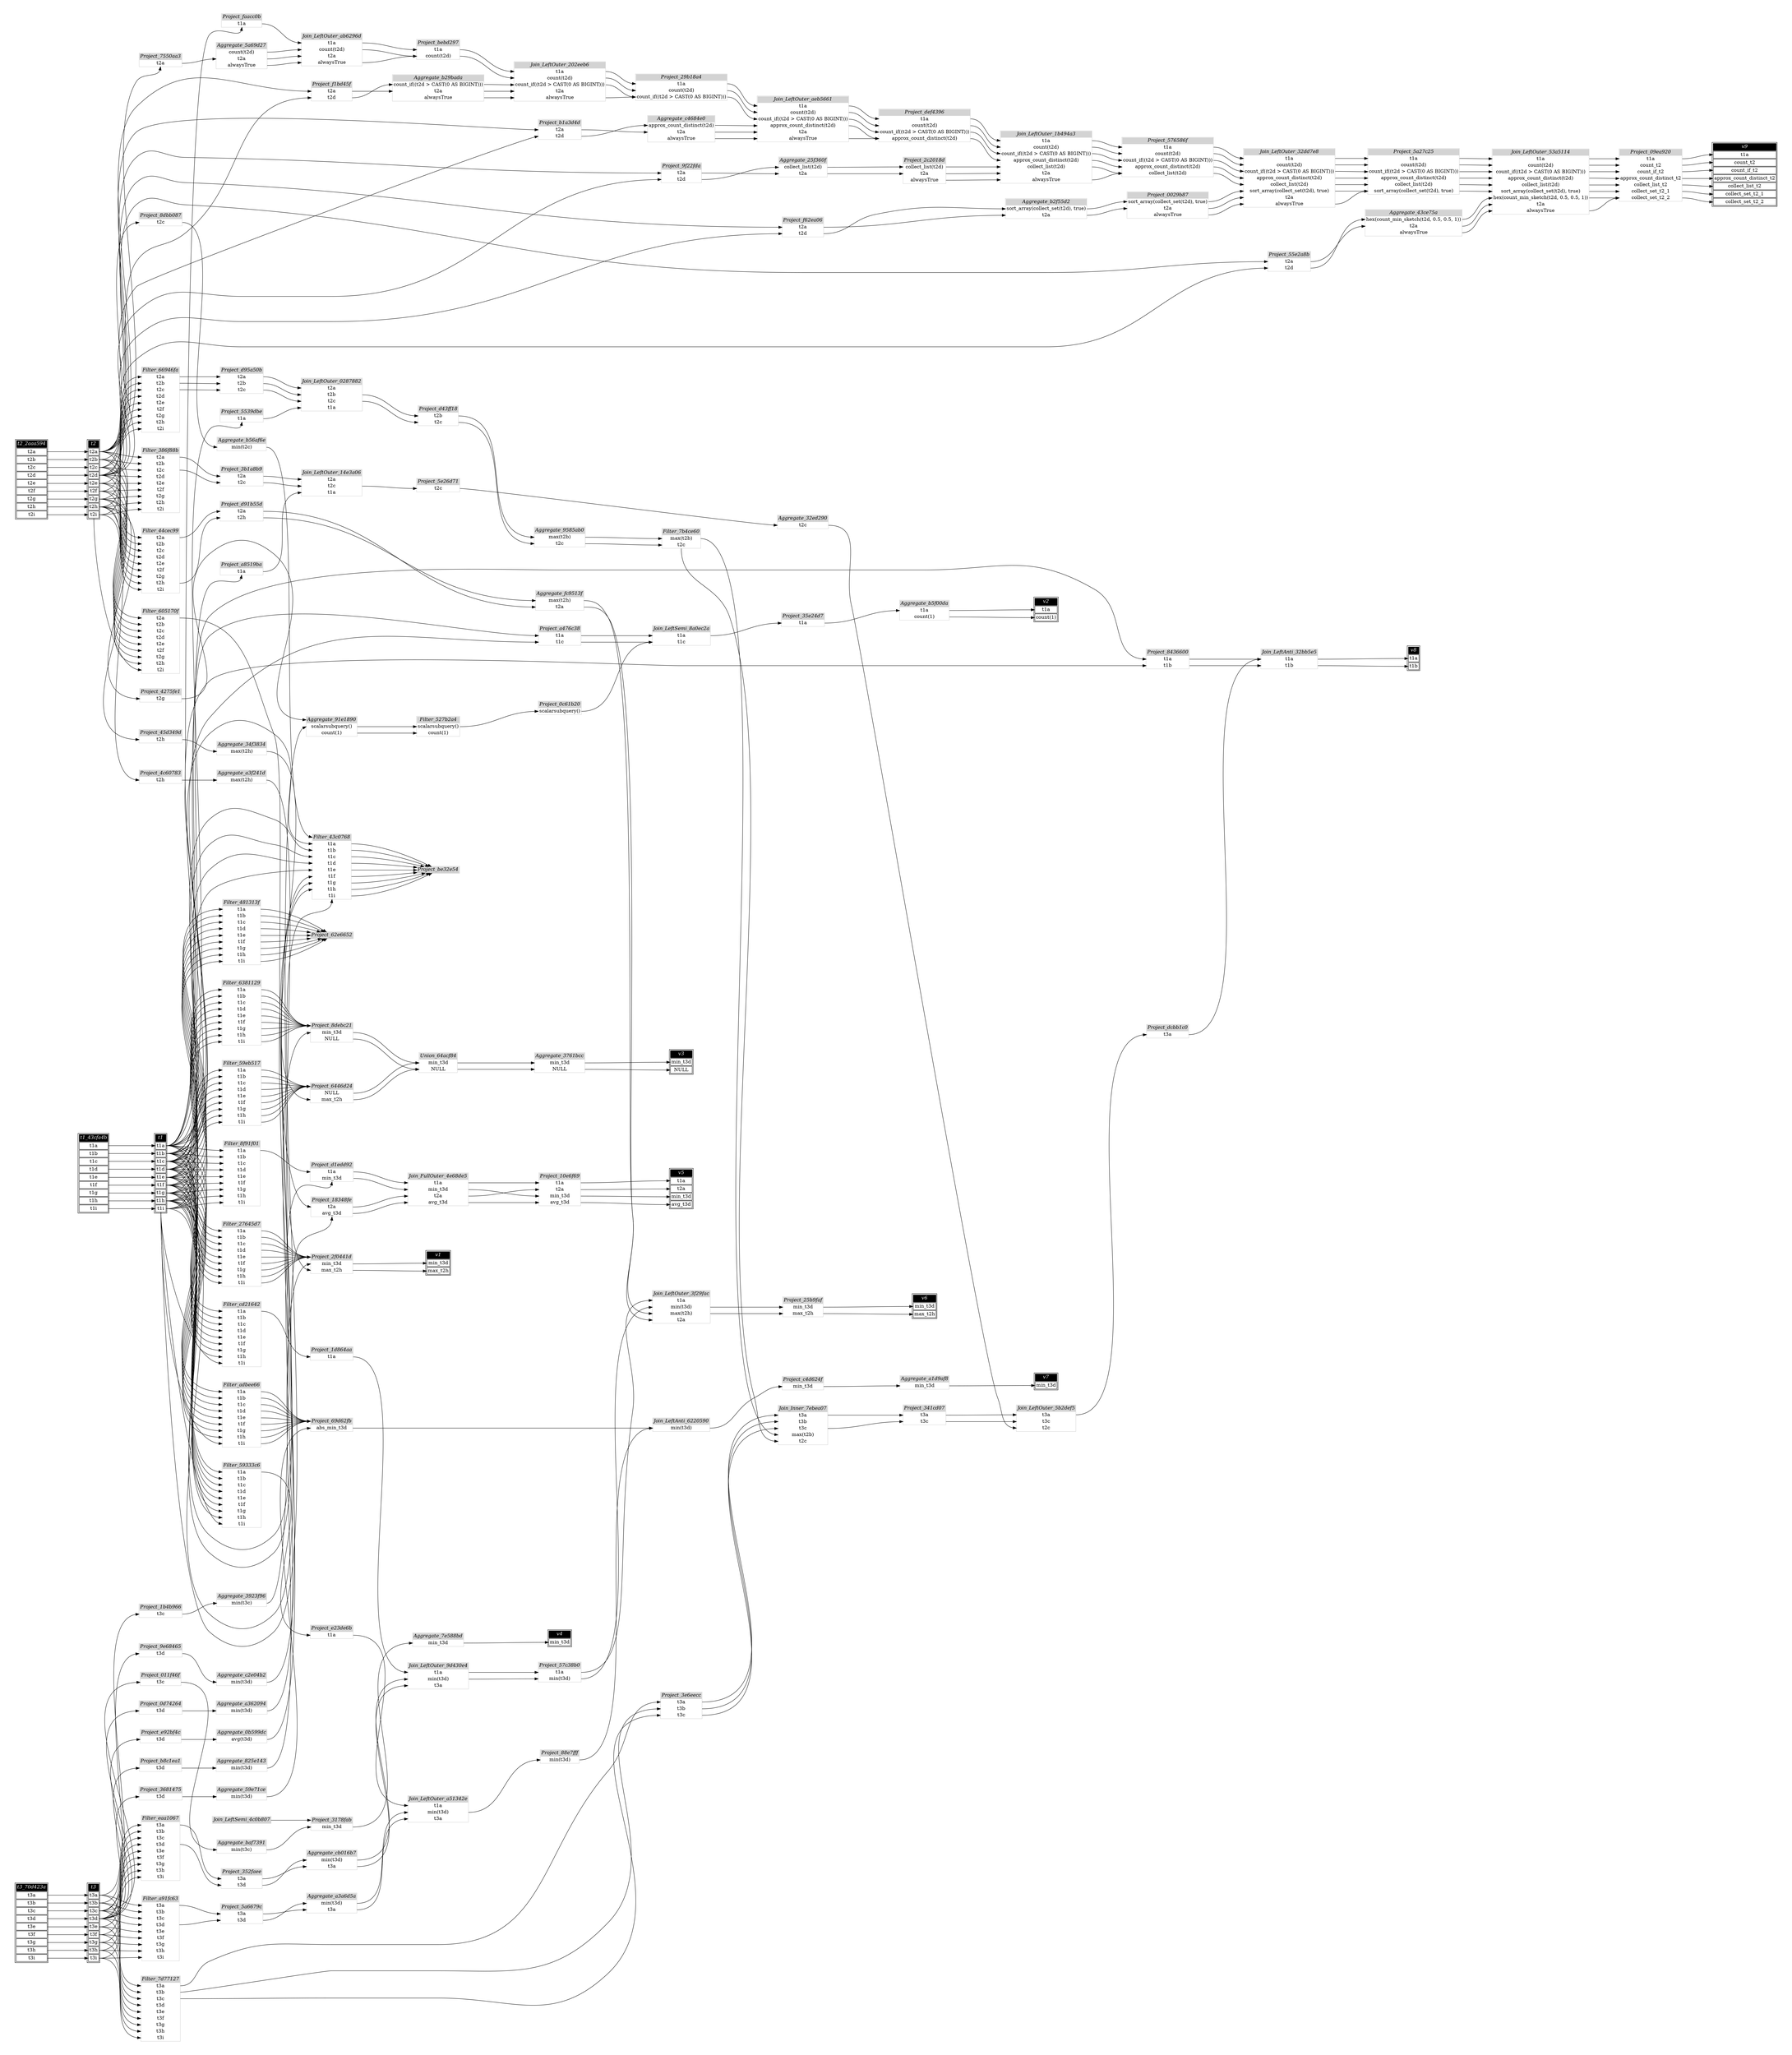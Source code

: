 // Automatically generated by SQLFlowTestSuite


digraph {
  graph [pad="0.5" nodesep="0.5" ranksep="1" fontname="Helvetica" rankdir=LR];
  node [shape=plaintext]

  
"Aggregate_0b599dc" [label=<
<table color="lightgray" border="1" cellborder="0" cellspacing="0">
  <tr><td bgcolor="lightgray" port="nodeName"><i>Aggregate_0b599dc</i></td></tr>
  <tr><td port="0">avg(t3d)</td></tr>
</table>>];
     

"Aggregate_25f360f" [label=<
<table color="lightgray" border="1" cellborder="0" cellspacing="0">
  <tr><td bgcolor="lightgray" port="nodeName"><i>Aggregate_25f360f</i></td></tr>
  <tr><td port="0">collect_list(t2d)</td></tr>
<tr><td port="1">t2a</td></tr>
</table>>];
     

"Aggregate_32ed290" [label=<
<table color="lightgray" border="1" cellborder="0" cellspacing="0">
  <tr><td bgcolor="lightgray" port="nodeName"><i>Aggregate_32ed290</i></td></tr>
  <tr><td port="0">t2c</td></tr>
</table>>];
     

"Aggregate_34f3834" [label=<
<table color="lightgray" border="1" cellborder="0" cellspacing="0">
  <tr><td bgcolor="lightgray" port="nodeName"><i>Aggregate_34f3834</i></td></tr>
  <tr><td port="0">max(t2h)</td></tr>
</table>>];
     

"Aggregate_3761bcc" [label=<
<table color="lightgray" border="1" cellborder="0" cellspacing="0">
  <tr><td bgcolor="lightgray" port="nodeName"><i>Aggregate_3761bcc</i></td></tr>
  <tr><td port="0">min_t3d</td></tr>
<tr><td port="1">NULL</td></tr>
</table>>];
     

"Aggregate_3923f96" [label=<
<table color="lightgray" border="1" cellborder="0" cellspacing="0">
  <tr><td bgcolor="lightgray" port="nodeName"><i>Aggregate_3923f96</i></td></tr>
  <tr><td port="0">min(t3c)</td></tr>
</table>>];
     

"Aggregate_43ce75a" [label=<
<table color="lightgray" border="1" cellborder="0" cellspacing="0">
  <tr><td bgcolor="lightgray" port="nodeName"><i>Aggregate_43ce75a</i></td></tr>
  <tr><td port="0">hex(count_min_sketch(t2d, 0.5, 0.5, 1))</td></tr>
<tr><td port="1">t2a</td></tr>
<tr><td port="2">alwaysTrue</td></tr>
</table>>];
     

"Aggregate_59e71ce" [label=<
<table color="lightgray" border="1" cellborder="0" cellspacing="0">
  <tr><td bgcolor="lightgray" port="nodeName"><i>Aggregate_59e71ce</i></td></tr>
  <tr><td port="0">min(t3d)</td></tr>
</table>>];
     

"Aggregate_5a69d27" [label=<
<table color="lightgray" border="1" cellborder="0" cellspacing="0">
  <tr><td bgcolor="lightgray" port="nodeName"><i>Aggregate_5a69d27</i></td></tr>
  <tr><td port="0">count(t2d)</td></tr>
<tr><td port="1">t2a</td></tr>
<tr><td port="2">alwaysTrue</td></tr>
</table>>];
     

"Aggregate_7e588bd" [label=<
<table color="lightgray" border="1" cellborder="0" cellspacing="0">
  <tr><td bgcolor="lightgray" port="nodeName"><i>Aggregate_7e588bd</i></td></tr>
  <tr><td port="0">min_t3d</td></tr>
</table>>];
     

"Aggregate_825e143" [label=<
<table color="lightgray" border="1" cellborder="0" cellspacing="0">
  <tr><td bgcolor="lightgray" port="nodeName"><i>Aggregate_825e143</i></td></tr>
  <tr><td port="0">min(t3d)</td></tr>
</table>>];
     

"Aggregate_91e1890" [label=<
<table color="lightgray" border="1" cellborder="0" cellspacing="0">
  <tr><td bgcolor="lightgray" port="nodeName"><i>Aggregate_91e1890</i></td></tr>
  <tr><td port="0">scalarsubquery()</td></tr>
<tr><td port="1">count(1)</td></tr>
</table>>];
     

"Aggregate_9585ab0" [label=<
<table color="lightgray" border="1" cellborder="0" cellspacing="0">
  <tr><td bgcolor="lightgray" port="nodeName"><i>Aggregate_9585ab0</i></td></tr>
  <tr><td port="0">max(t2b)</td></tr>
<tr><td port="1">t2c</td></tr>
</table>>];
     

"Aggregate_a1d9af8" [label=<
<table color="lightgray" border="1" cellborder="0" cellspacing="0">
  <tr><td bgcolor="lightgray" port="nodeName"><i>Aggregate_a1d9af8</i></td></tr>
  <tr><td port="0">min_t3d</td></tr>
</table>>];
     

"Aggregate_a362094" [label=<
<table color="lightgray" border="1" cellborder="0" cellspacing="0">
  <tr><td bgcolor="lightgray" port="nodeName"><i>Aggregate_a362094</i></td></tr>
  <tr><td port="0">min(t3d)</td></tr>
</table>>];
     

"Aggregate_a3a6d5a" [label=<
<table color="lightgray" border="1" cellborder="0" cellspacing="0">
  <tr><td bgcolor="lightgray" port="nodeName"><i>Aggregate_a3a6d5a</i></td></tr>
  <tr><td port="0">min(t3d)</td></tr>
<tr><td port="1">t3a</td></tr>
</table>>];
     

"Aggregate_a3f241d" [label=<
<table color="lightgray" border="1" cellborder="0" cellspacing="0">
  <tr><td bgcolor="lightgray" port="nodeName"><i>Aggregate_a3f241d</i></td></tr>
  <tr><td port="0">max(t2h)</td></tr>
</table>>];
     

"Aggregate_b29bada" [label=<
<table color="lightgray" border="1" cellborder="0" cellspacing="0">
  <tr><td bgcolor="lightgray" port="nodeName"><i>Aggregate_b29bada</i></td></tr>
  <tr><td port="0">count_if((t2d &gt; CAST(0 AS BIGINT)))</td></tr>
<tr><td port="1">t2a</td></tr>
<tr><td port="2">alwaysTrue</td></tr>
</table>>];
     

"Aggregate_b2f55d2" [label=<
<table color="lightgray" border="1" cellborder="0" cellspacing="0">
  <tr><td bgcolor="lightgray" port="nodeName"><i>Aggregate_b2f55d2</i></td></tr>
  <tr><td port="0">sort_array(collect_set(t2d), true)</td></tr>
<tr><td port="1">t2a</td></tr>
</table>>];
     

"Aggregate_b56af6e" [label=<
<table color="lightgray" border="1" cellborder="0" cellspacing="0">
  <tr><td bgcolor="lightgray" port="nodeName"><i>Aggregate_b56af6e</i></td></tr>
  <tr><td port="0">min(t2c)</td></tr>
</table>>];
     

"Aggregate_b5f00da" [label=<
<table color="lightgray" border="1" cellborder="0" cellspacing="0">
  <tr><td bgcolor="lightgray" port="nodeName"><i>Aggregate_b5f00da</i></td></tr>
  <tr><td port="0">t1a</td></tr>
<tr><td port="1">count(1)</td></tr>
</table>>];
     

"Aggregate_baf7391" [label=<
<table color="lightgray" border="1" cellborder="0" cellspacing="0">
  <tr><td bgcolor="lightgray" port="nodeName"><i>Aggregate_baf7391</i></td></tr>
  <tr><td port="0">min(t3c)</td></tr>
</table>>];
     

"Aggregate_c2e04b2" [label=<
<table color="lightgray" border="1" cellborder="0" cellspacing="0">
  <tr><td bgcolor="lightgray" port="nodeName"><i>Aggregate_c2e04b2</i></td></tr>
  <tr><td port="0">min(t3d)</td></tr>
</table>>];
     

"Aggregate_c4684e0" [label=<
<table color="lightgray" border="1" cellborder="0" cellspacing="0">
  <tr><td bgcolor="lightgray" port="nodeName"><i>Aggregate_c4684e0</i></td></tr>
  <tr><td port="0">approx_count_distinct(t2d)</td></tr>
<tr><td port="1">t2a</td></tr>
<tr><td port="2">alwaysTrue</td></tr>
</table>>];
     

"Aggregate_cb016b7" [label=<
<table color="lightgray" border="1" cellborder="0" cellspacing="0">
  <tr><td bgcolor="lightgray" port="nodeName"><i>Aggregate_cb016b7</i></td></tr>
  <tr><td port="0">min(t3d)</td></tr>
<tr><td port="1">t3a</td></tr>
</table>>];
     

"Aggregate_fc9513f" [label=<
<table color="lightgray" border="1" cellborder="0" cellspacing="0">
  <tr><td bgcolor="lightgray" port="nodeName"><i>Aggregate_fc9513f</i></td></tr>
  <tr><td port="0">max(t2h)</td></tr>
<tr><td port="1">t2a</td></tr>
</table>>];
     

"Filter_27645d7" [label=<
<table color="lightgray" border="1" cellborder="0" cellspacing="0">
  <tr><td bgcolor="lightgray" port="nodeName"><i>Filter_27645d7</i></td></tr>
  <tr><td port="0">t1a</td></tr>
<tr><td port="1">t1b</td></tr>
<tr><td port="2">t1c</td></tr>
<tr><td port="3">t1d</td></tr>
<tr><td port="4">t1e</td></tr>
<tr><td port="5">t1f</td></tr>
<tr><td port="6">t1g</td></tr>
<tr><td port="7">t1h</td></tr>
<tr><td port="8">t1i</td></tr>
</table>>];
     

"Filter_386f88b" [label=<
<table color="lightgray" border="1" cellborder="0" cellspacing="0">
  <tr><td bgcolor="lightgray" port="nodeName"><i>Filter_386f88b</i></td></tr>
  <tr><td port="0">t2a</td></tr>
<tr><td port="1">t2b</td></tr>
<tr><td port="2">t2c</td></tr>
<tr><td port="3">t2d</td></tr>
<tr><td port="4">t2e</td></tr>
<tr><td port="5">t2f</td></tr>
<tr><td port="6">t2g</td></tr>
<tr><td port="7">t2h</td></tr>
<tr><td port="8">t2i</td></tr>
</table>>];
     

"Filter_43c0768" [label=<
<table color="lightgray" border="1" cellborder="0" cellspacing="0">
  <tr><td bgcolor="lightgray" port="nodeName"><i>Filter_43c0768</i></td></tr>
  <tr><td port="0">t1a</td></tr>
<tr><td port="1">t1b</td></tr>
<tr><td port="2">t1c</td></tr>
<tr><td port="3">t1d</td></tr>
<tr><td port="4">t1e</td></tr>
<tr><td port="5">t1f</td></tr>
<tr><td port="6">t1g</td></tr>
<tr><td port="7">t1h</td></tr>
<tr><td port="8">t1i</td></tr>
</table>>];
     

"Filter_44cec99" [label=<
<table color="lightgray" border="1" cellborder="0" cellspacing="0">
  <tr><td bgcolor="lightgray" port="nodeName"><i>Filter_44cec99</i></td></tr>
  <tr><td port="0">t2a</td></tr>
<tr><td port="1">t2b</td></tr>
<tr><td port="2">t2c</td></tr>
<tr><td port="3">t2d</td></tr>
<tr><td port="4">t2e</td></tr>
<tr><td port="5">t2f</td></tr>
<tr><td port="6">t2g</td></tr>
<tr><td port="7">t2h</td></tr>
<tr><td port="8">t2i</td></tr>
</table>>];
     

"Filter_481313f" [label=<
<table color="lightgray" border="1" cellborder="0" cellspacing="0">
  <tr><td bgcolor="lightgray" port="nodeName"><i>Filter_481313f</i></td></tr>
  <tr><td port="0">t1a</td></tr>
<tr><td port="1">t1b</td></tr>
<tr><td port="2">t1c</td></tr>
<tr><td port="3">t1d</td></tr>
<tr><td port="4">t1e</td></tr>
<tr><td port="5">t1f</td></tr>
<tr><td port="6">t1g</td></tr>
<tr><td port="7">t1h</td></tr>
<tr><td port="8">t1i</td></tr>
</table>>];
     

"Filter_527b2a4" [label=<
<table color="lightgray" border="1" cellborder="0" cellspacing="0">
  <tr><td bgcolor="lightgray" port="nodeName"><i>Filter_527b2a4</i></td></tr>
  <tr><td port="0">scalarsubquery()</td></tr>
<tr><td port="1">count(1)</td></tr>
</table>>];
     

"Filter_59333c6" [label=<
<table color="lightgray" border="1" cellborder="0" cellspacing="0">
  <tr><td bgcolor="lightgray" port="nodeName"><i>Filter_59333c6</i></td></tr>
  <tr><td port="0">t1a</td></tr>
<tr><td port="1">t1b</td></tr>
<tr><td port="2">t1c</td></tr>
<tr><td port="3">t1d</td></tr>
<tr><td port="4">t1e</td></tr>
<tr><td port="5">t1f</td></tr>
<tr><td port="6">t1g</td></tr>
<tr><td port="7">t1h</td></tr>
<tr><td port="8">t1i</td></tr>
</table>>];
     

"Filter_59eb517" [label=<
<table color="lightgray" border="1" cellborder="0" cellspacing="0">
  <tr><td bgcolor="lightgray" port="nodeName"><i>Filter_59eb517</i></td></tr>
  <tr><td port="0">t1a</td></tr>
<tr><td port="1">t1b</td></tr>
<tr><td port="2">t1c</td></tr>
<tr><td port="3">t1d</td></tr>
<tr><td port="4">t1e</td></tr>
<tr><td port="5">t1f</td></tr>
<tr><td port="6">t1g</td></tr>
<tr><td port="7">t1h</td></tr>
<tr><td port="8">t1i</td></tr>
</table>>];
     

"Filter_605170f" [label=<
<table color="lightgray" border="1" cellborder="0" cellspacing="0">
  <tr><td bgcolor="lightgray" port="nodeName"><i>Filter_605170f</i></td></tr>
  <tr><td port="0">t2a</td></tr>
<tr><td port="1">t2b</td></tr>
<tr><td port="2">t2c</td></tr>
<tr><td port="3">t2d</td></tr>
<tr><td port="4">t2e</td></tr>
<tr><td port="5">t2f</td></tr>
<tr><td port="6">t2g</td></tr>
<tr><td port="7">t2h</td></tr>
<tr><td port="8">t2i</td></tr>
</table>>];
     

"Filter_6381129" [label=<
<table color="lightgray" border="1" cellborder="0" cellspacing="0">
  <tr><td bgcolor="lightgray" port="nodeName"><i>Filter_6381129</i></td></tr>
  <tr><td port="0">t1a</td></tr>
<tr><td port="1">t1b</td></tr>
<tr><td port="2">t1c</td></tr>
<tr><td port="3">t1d</td></tr>
<tr><td port="4">t1e</td></tr>
<tr><td port="5">t1f</td></tr>
<tr><td port="6">t1g</td></tr>
<tr><td port="7">t1h</td></tr>
<tr><td port="8">t1i</td></tr>
</table>>];
     

"Filter_66946fa" [label=<
<table color="lightgray" border="1" cellborder="0" cellspacing="0">
  <tr><td bgcolor="lightgray" port="nodeName"><i>Filter_66946fa</i></td></tr>
  <tr><td port="0">t2a</td></tr>
<tr><td port="1">t2b</td></tr>
<tr><td port="2">t2c</td></tr>
<tr><td port="3">t2d</td></tr>
<tr><td port="4">t2e</td></tr>
<tr><td port="5">t2f</td></tr>
<tr><td port="6">t2g</td></tr>
<tr><td port="7">t2h</td></tr>
<tr><td port="8">t2i</td></tr>
</table>>];
     

"Filter_7b4ce60" [label=<
<table color="lightgray" border="1" cellborder="0" cellspacing="0">
  <tr><td bgcolor="lightgray" port="nodeName"><i>Filter_7b4ce60</i></td></tr>
  <tr><td port="0">max(t2b)</td></tr>
<tr><td port="1">t2c</td></tr>
</table>>];
     

"Filter_7d77127" [label=<
<table color="lightgray" border="1" cellborder="0" cellspacing="0">
  <tr><td bgcolor="lightgray" port="nodeName"><i>Filter_7d77127</i></td></tr>
  <tr><td port="0">t3a</td></tr>
<tr><td port="1">t3b</td></tr>
<tr><td port="2">t3c</td></tr>
<tr><td port="3">t3d</td></tr>
<tr><td port="4">t3e</td></tr>
<tr><td port="5">t3f</td></tr>
<tr><td port="6">t3g</td></tr>
<tr><td port="7">t3h</td></tr>
<tr><td port="8">t3i</td></tr>
</table>>];
     

"Filter_8f91f01" [label=<
<table color="lightgray" border="1" cellborder="0" cellspacing="0">
  <tr><td bgcolor="lightgray" port="nodeName"><i>Filter_8f91f01</i></td></tr>
  <tr><td port="0">t1a</td></tr>
<tr><td port="1">t1b</td></tr>
<tr><td port="2">t1c</td></tr>
<tr><td port="3">t1d</td></tr>
<tr><td port="4">t1e</td></tr>
<tr><td port="5">t1f</td></tr>
<tr><td port="6">t1g</td></tr>
<tr><td port="7">t1h</td></tr>
<tr><td port="8">t1i</td></tr>
</table>>];
     

"Filter_a91fc63" [label=<
<table color="lightgray" border="1" cellborder="0" cellspacing="0">
  <tr><td bgcolor="lightgray" port="nodeName"><i>Filter_a91fc63</i></td></tr>
  <tr><td port="0">t3a</td></tr>
<tr><td port="1">t3b</td></tr>
<tr><td port="2">t3c</td></tr>
<tr><td port="3">t3d</td></tr>
<tr><td port="4">t3e</td></tr>
<tr><td port="5">t3f</td></tr>
<tr><td port="6">t3g</td></tr>
<tr><td port="7">t3h</td></tr>
<tr><td port="8">t3i</td></tr>
</table>>];
     

"Filter_adbee66" [label=<
<table color="lightgray" border="1" cellborder="0" cellspacing="0">
  <tr><td bgcolor="lightgray" port="nodeName"><i>Filter_adbee66</i></td></tr>
  <tr><td port="0">t1a</td></tr>
<tr><td port="1">t1b</td></tr>
<tr><td port="2">t1c</td></tr>
<tr><td port="3">t1d</td></tr>
<tr><td port="4">t1e</td></tr>
<tr><td port="5">t1f</td></tr>
<tr><td port="6">t1g</td></tr>
<tr><td port="7">t1h</td></tr>
<tr><td port="8">t1i</td></tr>
</table>>];
     

"Filter_cd21642" [label=<
<table color="lightgray" border="1" cellborder="0" cellspacing="0">
  <tr><td bgcolor="lightgray" port="nodeName"><i>Filter_cd21642</i></td></tr>
  <tr><td port="0">t1a</td></tr>
<tr><td port="1">t1b</td></tr>
<tr><td port="2">t1c</td></tr>
<tr><td port="3">t1d</td></tr>
<tr><td port="4">t1e</td></tr>
<tr><td port="5">t1f</td></tr>
<tr><td port="6">t1g</td></tr>
<tr><td port="7">t1h</td></tr>
<tr><td port="8">t1i</td></tr>
</table>>];
     

"Filter_eaa1067" [label=<
<table color="lightgray" border="1" cellborder="0" cellspacing="0">
  <tr><td bgcolor="lightgray" port="nodeName"><i>Filter_eaa1067</i></td></tr>
  <tr><td port="0">t3a</td></tr>
<tr><td port="1">t3b</td></tr>
<tr><td port="2">t3c</td></tr>
<tr><td port="3">t3d</td></tr>
<tr><td port="4">t3e</td></tr>
<tr><td port="5">t3f</td></tr>
<tr><td port="6">t3g</td></tr>
<tr><td port="7">t3h</td></tr>
<tr><td port="8">t3i</td></tr>
</table>>];
     

"Join_FullOuter_4e68de5" [label=<
<table color="lightgray" border="1" cellborder="0" cellspacing="0">
  <tr><td bgcolor="lightgray" port="nodeName"><i>Join_FullOuter_4e68de5</i></td></tr>
  <tr><td port="0">t1a</td></tr>
<tr><td port="1">min_t3d</td></tr>
<tr><td port="2">t2a</td></tr>
<tr><td port="3">avg_t3d</td></tr>
</table>>];
     

"Join_Inner_7ebea07" [label=<
<table color="lightgray" border="1" cellborder="0" cellspacing="0">
  <tr><td bgcolor="lightgray" port="nodeName"><i>Join_Inner_7ebea07</i></td></tr>
  <tr><td port="0">t3a</td></tr>
<tr><td port="1">t3b</td></tr>
<tr><td port="2">t3c</td></tr>
<tr><td port="3">max(t2b)</td></tr>
<tr><td port="4">t2c</td></tr>
</table>>];
     

"Join_LeftAnti_32bb5e5" [label=<
<table color="lightgray" border="1" cellborder="0" cellspacing="0">
  <tr><td bgcolor="lightgray" port="nodeName"><i>Join_LeftAnti_32bb5e5</i></td></tr>
  <tr><td port="0">t1a</td></tr>
<tr><td port="1">t1b</td></tr>
</table>>];
     

"Join_LeftAnti_6220590" [label=<
<table color="lightgray" border="1" cellborder="0" cellspacing="0">
  <tr><td bgcolor="lightgray" port="nodeName"><i>Join_LeftAnti_6220590</i></td></tr>
  <tr><td port="0">min(t3d)</td></tr>
</table>>];
     

"Join_LeftOuter_0287882" [label=<
<table color="lightgray" border="1" cellborder="0" cellspacing="0">
  <tr><td bgcolor="lightgray" port="nodeName"><i>Join_LeftOuter_0287882</i></td></tr>
  <tr><td port="0">t2a</td></tr>
<tr><td port="1">t2b</td></tr>
<tr><td port="2">t2c</td></tr>
<tr><td port="3">t1a</td></tr>
</table>>];
     

"Join_LeftOuter_14e3a06" [label=<
<table color="lightgray" border="1" cellborder="0" cellspacing="0">
  <tr><td bgcolor="lightgray" port="nodeName"><i>Join_LeftOuter_14e3a06</i></td></tr>
  <tr><td port="0">t2a</td></tr>
<tr><td port="1">t2c</td></tr>
<tr><td port="2">t1a</td></tr>
</table>>];
     

"Join_LeftOuter_1b494a3" [label=<
<table color="lightgray" border="1" cellborder="0" cellspacing="0">
  <tr><td bgcolor="lightgray" port="nodeName"><i>Join_LeftOuter_1b494a3</i></td></tr>
  <tr><td port="0">t1a</td></tr>
<tr><td port="1">count(t2d)</td></tr>
<tr><td port="2">count_if((t2d &gt; CAST(0 AS BIGINT)))</td></tr>
<tr><td port="3">approx_count_distinct(t2d)</td></tr>
<tr><td port="4">collect_list(t2d)</td></tr>
<tr><td port="5">t2a</td></tr>
<tr><td port="6">alwaysTrue</td></tr>
</table>>];
     

"Join_LeftOuter_202eeb6" [label=<
<table color="lightgray" border="1" cellborder="0" cellspacing="0">
  <tr><td bgcolor="lightgray" port="nodeName"><i>Join_LeftOuter_202eeb6</i></td></tr>
  <tr><td port="0">t1a</td></tr>
<tr><td port="1">count(t2d)</td></tr>
<tr><td port="2">count_if((t2d &gt; CAST(0 AS BIGINT)))</td></tr>
<tr><td port="3">t2a</td></tr>
<tr><td port="4">alwaysTrue</td></tr>
</table>>];
     

"Join_LeftOuter_32dd7e8" [label=<
<table color="lightgray" border="1" cellborder="0" cellspacing="0">
  <tr><td bgcolor="lightgray" port="nodeName"><i>Join_LeftOuter_32dd7e8</i></td></tr>
  <tr><td port="0">t1a</td></tr>
<tr><td port="1">count(t2d)</td></tr>
<tr><td port="2">count_if((t2d &gt; CAST(0 AS BIGINT)))</td></tr>
<tr><td port="3">approx_count_distinct(t2d)</td></tr>
<tr><td port="4">collect_list(t2d)</td></tr>
<tr><td port="5">sort_array(collect_set(t2d), true)</td></tr>
<tr><td port="6">t2a</td></tr>
<tr><td port="7">alwaysTrue</td></tr>
</table>>];
     

"Join_LeftOuter_3f29fac" [label=<
<table color="lightgray" border="1" cellborder="0" cellspacing="0">
  <tr><td bgcolor="lightgray" port="nodeName"><i>Join_LeftOuter_3f29fac</i></td></tr>
  <tr><td port="0">t1a</td></tr>
<tr><td port="1">min(t3d)</td></tr>
<tr><td port="2">max(t2h)</td></tr>
<tr><td port="3">t2a</td></tr>
</table>>];
     

"Join_LeftOuter_53a5114" [label=<
<table color="lightgray" border="1" cellborder="0" cellspacing="0">
  <tr><td bgcolor="lightgray" port="nodeName"><i>Join_LeftOuter_53a5114</i></td></tr>
  <tr><td port="0">t1a</td></tr>
<tr><td port="1">count(t2d)</td></tr>
<tr><td port="2">count_if((t2d &gt; CAST(0 AS BIGINT)))</td></tr>
<tr><td port="3">approx_count_distinct(t2d)</td></tr>
<tr><td port="4">collect_list(t2d)</td></tr>
<tr><td port="5">sort_array(collect_set(t2d), true)</td></tr>
<tr><td port="6">hex(count_min_sketch(t2d, 0.5, 0.5, 1))</td></tr>
<tr><td port="7">t2a</td></tr>
<tr><td port="8">alwaysTrue</td></tr>
</table>>];
     

"Join_LeftOuter_5b2def5" [label=<
<table color="lightgray" border="1" cellborder="0" cellspacing="0">
  <tr><td bgcolor="lightgray" port="nodeName"><i>Join_LeftOuter_5b2def5</i></td></tr>
  <tr><td port="0">t3a</td></tr>
<tr><td port="1">t3c</td></tr>
<tr><td port="2">t2c</td></tr>
</table>>];
     

"Join_LeftOuter_9d430e4" [label=<
<table color="lightgray" border="1" cellborder="0" cellspacing="0">
  <tr><td bgcolor="lightgray" port="nodeName"><i>Join_LeftOuter_9d430e4</i></td></tr>
  <tr><td port="0">t1a</td></tr>
<tr><td port="1">min(t3d)</td></tr>
<tr><td port="2">t3a</td></tr>
</table>>];
     

"Join_LeftOuter_a51342e" [label=<
<table color="lightgray" border="1" cellborder="0" cellspacing="0">
  <tr><td bgcolor="lightgray" port="nodeName"><i>Join_LeftOuter_a51342e</i></td></tr>
  <tr><td port="0">t1a</td></tr>
<tr><td port="1">min(t3d)</td></tr>
<tr><td port="2">t3a</td></tr>
</table>>];
     

"Join_LeftOuter_ab6296d" [label=<
<table color="lightgray" border="1" cellborder="0" cellspacing="0">
  <tr><td bgcolor="lightgray" port="nodeName"><i>Join_LeftOuter_ab6296d</i></td></tr>
  <tr><td port="0">t1a</td></tr>
<tr><td port="1">count(t2d)</td></tr>
<tr><td port="2">t2a</td></tr>
<tr><td port="3">alwaysTrue</td></tr>
</table>>];
     

"Join_LeftOuter_aeb5661" [label=<
<table color="lightgray" border="1" cellborder="0" cellspacing="0">
  <tr><td bgcolor="lightgray" port="nodeName"><i>Join_LeftOuter_aeb5661</i></td></tr>
  <tr><td port="0">t1a</td></tr>
<tr><td port="1">count(t2d)</td></tr>
<tr><td port="2">count_if((t2d &gt; CAST(0 AS BIGINT)))</td></tr>
<tr><td port="3">approx_count_distinct(t2d)</td></tr>
<tr><td port="4">t2a</td></tr>
<tr><td port="5">alwaysTrue</td></tr>
</table>>];
     

"Join_LeftSemi_4c0b807" [label=<
<table color="lightgray" border="1" cellborder="0" cellspacing="0">
  <tr><td bgcolor="lightgray" port="nodeName"><i>Join_LeftSemi_4c0b807</i></td></tr>
  
</table>>];
     

"Join_LeftSemi_8a0ec2a" [label=<
<table color="lightgray" border="1" cellborder="0" cellspacing="0">
  <tr><td bgcolor="lightgray" port="nodeName"><i>Join_LeftSemi_8a0ec2a</i></td></tr>
  <tr><td port="0">t1a</td></tr>
<tr><td port="1">t1c</td></tr>
</table>>];
     

"Project_0029b87" [label=<
<table color="lightgray" border="1" cellborder="0" cellspacing="0">
  <tr><td bgcolor="lightgray" port="nodeName"><i>Project_0029b87</i></td></tr>
  <tr><td port="0">sort_array(collect_set(t2d), true)</td></tr>
<tr><td port="1">t2a</td></tr>
<tr><td port="2">alwaysTrue</td></tr>
</table>>];
     

"Project_011f46f" [label=<
<table color="lightgray" border="1" cellborder="0" cellspacing="0">
  <tr><td bgcolor="lightgray" port="nodeName"><i>Project_011f46f</i></td></tr>
  <tr><td port="0">t3c</td></tr>
</table>>];
     

"Project_09ea920" [label=<
<table color="lightgray" border="1" cellborder="0" cellspacing="0">
  <tr><td bgcolor="lightgray" port="nodeName"><i>Project_09ea920</i></td></tr>
  <tr><td port="0">t1a</td></tr>
<tr><td port="1">count_t2</td></tr>
<tr><td port="2">count_if_t2</td></tr>
<tr><td port="3">approx_count_distinct_t2</td></tr>
<tr><td port="4">collect_list_t2</td></tr>
<tr><td port="5">collect_set_t2_1</td></tr>
<tr><td port="6">collect_set_t2_2</td></tr>
</table>>];
     

"Project_0c61b20" [label=<
<table color="lightgray" border="1" cellborder="0" cellspacing="0">
  <tr><td bgcolor="lightgray" port="nodeName"><i>Project_0c61b20</i></td></tr>
  <tr><td port="0">scalarsubquery()</td></tr>
</table>>];
     

"Project_0d74264" [label=<
<table color="lightgray" border="1" cellborder="0" cellspacing="0">
  <tr><td bgcolor="lightgray" port="nodeName"><i>Project_0d74264</i></td></tr>
  <tr><td port="0">t3d</td></tr>
</table>>];
     

"Project_10e6f69" [label=<
<table color="lightgray" border="1" cellborder="0" cellspacing="0">
  <tr><td bgcolor="lightgray" port="nodeName"><i>Project_10e6f69</i></td></tr>
  <tr><td port="0">t1a</td></tr>
<tr><td port="1">t2a</td></tr>
<tr><td port="2">min_t3d</td></tr>
<tr><td port="3">avg_t3d</td></tr>
</table>>];
     

"Project_18348fe" [label=<
<table color="lightgray" border="1" cellborder="0" cellspacing="0">
  <tr><td bgcolor="lightgray" port="nodeName"><i>Project_18348fe</i></td></tr>
  <tr><td port="0">t2a</td></tr>
<tr><td port="1">avg_t3d</td></tr>
</table>>];
     

"Project_1b4b966" [label=<
<table color="lightgray" border="1" cellborder="0" cellspacing="0">
  <tr><td bgcolor="lightgray" port="nodeName"><i>Project_1b4b966</i></td></tr>
  <tr><td port="0">t3c</td></tr>
</table>>];
     

"Project_1d864aa" [label=<
<table color="lightgray" border="1" cellborder="0" cellspacing="0">
  <tr><td bgcolor="lightgray" port="nodeName"><i>Project_1d864aa</i></td></tr>
  <tr><td port="0">t1a</td></tr>
</table>>];
     

"Project_25b9faf" [label=<
<table color="lightgray" border="1" cellborder="0" cellspacing="0">
  <tr><td bgcolor="lightgray" port="nodeName"><i>Project_25b9faf</i></td></tr>
  <tr><td port="0">min_t3d</td></tr>
<tr><td port="1">max_t2h</td></tr>
</table>>];
     

"Project_29b18a4" [label=<
<table color="lightgray" border="1" cellborder="0" cellspacing="0">
  <tr><td bgcolor="lightgray" port="nodeName"><i>Project_29b18a4</i></td></tr>
  <tr><td port="0">t1a</td></tr>
<tr><td port="1">count(t2d)</td></tr>
<tr><td port="2">count_if((t2d &gt; CAST(0 AS BIGINT)))</td></tr>
</table>>];
     

"Project_2c2018d" [label=<
<table color="lightgray" border="1" cellborder="0" cellspacing="0">
  <tr><td bgcolor="lightgray" port="nodeName"><i>Project_2c2018d</i></td></tr>
  <tr><td port="0">collect_list(t2d)</td></tr>
<tr><td port="1">t2a</td></tr>
<tr><td port="2">alwaysTrue</td></tr>
</table>>];
     

"Project_2f0441d" [label=<
<table color="lightgray" border="1" cellborder="0" cellspacing="0">
  <tr><td bgcolor="lightgray" port="nodeName"><i>Project_2f0441d</i></td></tr>
  <tr><td port="0">min_t3d</td></tr>
<tr><td port="1">max_t2h</td></tr>
</table>>];
     

"Project_3178fab" [label=<
<table color="lightgray" border="1" cellborder="0" cellspacing="0">
  <tr><td bgcolor="lightgray" port="nodeName"><i>Project_3178fab</i></td></tr>
  <tr><td port="0">min_t3d</td></tr>
</table>>];
     

"Project_341cd07" [label=<
<table color="lightgray" border="1" cellborder="0" cellspacing="0">
  <tr><td bgcolor="lightgray" port="nodeName"><i>Project_341cd07</i></td></tr>
  <tr><td port="0">t3a</td></tr>
<tr><td port="1">t3c</td></tr>
</table>>];
     

"Project_352faee" [label=<
<table color="lightgray" border="1" cellborder="0" cellspacing="0">
  <tr><td bgcolor="lightgray" port="nodeName"><i>Project_352faee</i></td></tr>
  <tr><td port="0">t3a</td></tr>
<tr><td port="1">t3d</td></tr>
</table>>];
     

"Project_35e24d7" [label=<
<table color="lightgray" border="1" cellborder="0" cellspacing="0">
  <tr><td bgcolor="lightgray" port="nodeName"><i>Project_35e24d7</i></td></tr>
  <tr><td port="0">t1a</td></tr>
</table>>];
     

"Project_3681475" [label=<
<table color="lightgray" border="1" cellborder="0" cellspacing="0">
  <tr><td bgcolor="lightgray" port="nodeName"><i>Project_3681475</i></td></tr>
  <tr><td port="0">t3d</td></tr>
</table>>];
     

"Project_3b1a8b9" [label=<
<table color="lightgray" border="1" cellborder="0" cellspacing="0">
  <tr><td bgcolor="lightgray" port="nodeName"><i>Project_3b1a8b9</i></td></tr>
  <tr><td port="0">t2a</td></tr>
<tr><td port="1">t2c</td></tr>
</table>>];
     

"Project_3e6eecc" [label=<
<table color="lightgray" border="1" cellborder="0" cellspacing="0">
  <tr><td bgcolor="lightgray" port="nodeName"><i>Project_3e6eecc</i></td></tr>
  <tr><td port="0">t3a</td></tr>
<tr><td port="1">t3b</td></tr>
<tr><td port="2">t3c</td></tr>
</table>>];
     

"Project_4275fe1" [label=<
<table color="lightgray" border="1" cellborder="0" cellspacing="0">
  <tr><td bgcolor="lightgray" port="nodeName"><i>Project_4275fe1</i></td></tr>
  <tr><td port="0">t2g</td></tr>
</table>>];
     

"Project_45d349d" [label=<
<table color="lightgray" border="1" cellborder="0" cellspacing="0">
  <tr><td bgcolor="lightgray" port="nodeName"><i>Project_45d349d</i></td></tr>
  <tr><td port="0">t2h</td></tr>
</table>>];
     

"Project_4c60783" [label=<
<table color="lightgray" border="1" cellborder="0" cellspacing="0">
  <tr><td bgcolor="lightgray" port="nodeName"><i>Project_4c60783</i></td></tr>
  <tr><td port="0">t2h</td></tr>
</table>>];
     

"Project_5539dbe" [label=<
<table color="lightgray" border="1" cellborder="0" cellspacing="0">
  <tr><td bgcolor="lightgray" port="nodeName"><i>Project_5539dbe</i></td></tr>
  <tr><td port="0">t1a</td></tr>
</table>>];
     

"Project_55e2a8b" [label=<
<table color="lightgray" border="1" cellborder="0" cellspacing="0">
  <tr><td bgcolor="lightgray" port="nodeName"><i>Project_55e2a8b</i></td></tr>
  <tr><td port="0">t2a</td></tr>
<tr><td port="1">t2d</td></tr>
</table>>];
     

"Project_576586f" [label=<
<table color="lightgray" border="1" cellborder="0" cellspacing="0">
  <tr><td bgcolor="lightgray" port="nodeName"><i>Project_576586f</i></td></tr>
  <tr><td port="0">t1a</td></tr>
<tr><td port="1">count(t2d)</td></tr>
<tr><td port="2">count_if((t2d &gt; CAST(0 AS BIGINT)))</td></tr>
<tr><td port="3">approx_count_distinct(t2d)</td></tr>
<tr><td port="4">collect_list(t2d)</td></tr>
</table>>];
     

"Project_57c38b0" [label=<
<table color="lightgray" border="1" cellborder="0" cellspacing="0">
  <tr><td bgcolor="lightgray" port="nodeName"><i>Project_57c38b0</i></td></tr>
  <tr><td port="0">t1a</td></tr>
<tr><td port="1">min(t3d)</td></tr>
</table>>];
     

"Project_5a27c25" [label=<
<table color="lightgray" border="1" cellborder="0" cellspacing="0">
  <tr><td bgcolor="lightgray" port="nodeName"><i>Project_5a27c25</i></td></tr>
  <tr><td port="0">t1a</td></tr>
<tr><td port="1">count(t2d)</td></tr>
<tr><td port="2">count_if((t2d &gt; CAST(0 AS BIGINT)))</td></tr>
<tr><td port="3">approx_count_distinct(t2d)</td></tr>
<tr><td port="4">collect_list(t2d)</td></tr>
<tr><td port="5">sort_array(collect_set(t2d), true)</td></tr>
</table>>];
     

"Project_5a6679c" [label=<
<table color="lightgray" border="1" cellborder="0" cellspacing="0">
  <tr><td bgcolor="lightgray" port="nodeName"><i>Project_5a6679c</i></td></tr>
  <tr><td port="0">t3a</td></tr>
<tr><td port="1">t3d</td></tr>
</table>>];
     

"Project_5e26d71" [label=<
<table color="lightgray" border="1" cellborder="0" cellspacing="0">
  <tr><td bgcolor="lightgray" port="nodeName"><i>Project_5e26d71</i></td></tr>
  <tr><td port="0">t2c</td></tr>
</table>>];
     

"Project_62e6652" [label=<
<table color="lightgray" border="1" cellborder="0" cellspacing="0">
  <tr><td bgcolor="lightgray" port="nodeName"><i>Project_62e6652</i></td></tr>
  
</table>>];
     

"Project_6446d24" [label=<
<table color="lightgray" border="1" cellborder="0" cellspacing="0">
  <tr><td bgcolor="lightgray" port="nodeName"><i>Project_6446d24</i></td></tr>
  <tr><td port="0">NULL</td></tr>
<tr><td port="1">max_t2h</td></tr>
</table>>];
     

"Project_69d62fb" [label=<
<table color="lightgray" border="1" cellborder="0" cellspacing="0">
  <tr><td bgcolor="lightgray" port="nodeName"><i>Project_69d62fb</i></td></tr>
  <tr><td port="0">abs_min_t3d</td></tr>
</table>>];
     

"Project_7550aa3" [label=<
<table color="lightgray" border="1" cellborder="0" cellspacing="0">
  <tr><td bgcolor="lightgray" port="nodeName"><i>Project_7550aa3</i></td></tr>
  <tr><td port="0">t2a</td></tr>
</table>>];
     

"Project_8436600" [label=<
<table color="lightgray" border="1" cellborder="0" cellspacing="0">
  <tr><td bgcolor="lightgray" port="nodeName"><i>Project_8436600</i></td></tr>
  <tr><td port="0">t1a</td></tr>
<tr><td port="1">t1b</td></tr>
</table>>];
     

"Project_88e7fff" [label=<
<table color="lightgray" border="1" cellborder="0" cellspacing="0">
  <tr><td bgcolor="lightgray" port="nodeName"><i>Project_88e7fff</i></td></tr>
  <tr><td port="0">min(t3d)</td></tr>
</table>>];
     

"Project_8dbb087" [label=<
<table color="lightgray" border="1" cellborder="0" cellspacing="0">
  <tr><td bgcolor="lightgray" port="nodeName"><i>Project_8dbb087</i></td></tr>
  <tr><td port="0">t2c</td></tr>
</table>>];
     

"Project_8debc21" [label=<
<table color="lightgray" border="1" cellborder="0" cellspacing="0">
  <tr><td bgcolor="lightgray" port="nodeName"><i>Project_8debc21</i></td></tr>
  <tr><td port="0">min_t3d</td></tr>
<tr><td port="1">NULL</td></tr>
</table>>];
     

"Project_9e68465" [label=<
<table color="lightgray" border="1" cellborder="0" cellspacing="0">
  <tr><td bgcolor="lightgray" port="nodeName"><i>Project_9e68465</i></td></tr>
  <tr><td port="0">t3d</td></tr>
</table>>];
     

"Project_9f22fda" [label=<
<table color="lightgray" border="1" cellborder="0" cellspacing="0">
  <tr><td bgcolor="lightgray" port="nodeName"><i>Project_9f22fda</i></td></tr>
  <tr><td port="0">t2a</td></tr>
<tr><td port="1">t2d</td></tr>
</table>>];
     

"Project_a476c38" [label=<
<table color="lightgray" border="1" cellborder="0" cellspacing="0">
  <tr><td bgcolor="lightgray" port="nodeName"><i>Project_a476c38</i></td></tr>
  <tr><td port="0">t1a</td></tr>
<tr><td port="1">t1c</td></tr>
</table>>];
     

"Project_a8519ba" [label=<
<table color="lightgray" border="1" cellborder="0" cellspacing="0">
  <tr><td bgcolor="lightgray" port="nodeName"><i>Project_a8519ba</i></td></tr>
  <tr><td port="0">t1a</td></tr>
</table>>];
     

"Project_b1a3d4d" [label=<
<table color="lightgray" border="1" cellborder="0" cellspacing="0">
  <tr><td bgcolor="lightgray" port="nodeName"><i>Project_b1a3d4d</i></td></tr>
  <tr><td port="0">t2a</td></tr>
<tr><td port="1">t2d</td></tr>
</table>>];
     

"Project_b8c1ea1" [label=<
<table color="lightgray" border="1" cellborder="0" cellspacing="0">
  <tr><td bgcolor="lightgray" port="nodeName"><i>Project_b8c1ea1</i></td></tr>
  <tr><td port="0">t3d</td></tr>
</table>>];
     

"Project_be32e54" [label=<
<table color="lightgray" border="1" cellborder="0" cellspacing="0">
  <tr><td bgcolor="lightgray" port="nodeName"><i>Project_be32e54</i></td></tr>
  
</table>>];
     

"Project_bebd297" [label=<
<table color="lightgray" border="1" cellborder="0" cellspacing="0">
  <tr><td bgcolor="lightgray" port="nodeName"><i>Project_bebd297</i></td></tr>
  <tr><td port="0">t1a</td></tr>
<tr><td port="1">count(t2d)</td></tr>
</table>>];
     

"Project_c4d624f" [label=<
<table color="lightgray" border="1" cellborder="0" cellspacing="0">
  <tr><td bgcolor="lightgray" port="nodeName"><i>Project_c4d624f</i></td></tr>
  <tr><td port="0">min_t3d</td></tr>
</table>>];
     

"Project_d1edd92" [label=<
<table color="lightgray" border="1" cellborder="0" cellspacing="0">
  <tr><td bgcolor="lightgray" port="nodeName"><i>Project_d1edd92</i></td></tr>
  <tr><td port="0">t1a</td></tr>
<tr><td port="1">min_t3d</td></tr>
</table>>];
     

"Project_d43ff18" [label=<
<table color="lightgray" border="1" cellborder="0" cellspacing="0">
  <tr><td bgcolor="lightgray" port="nodeName"><i>Project_d43ff18</i></td></tr>
  <tr><td port="0">t2b</td></tr>
<tr><td port="1">t2c</td></tr>
</table>>];
     

"Project_d91b55d" [label=<
<table color="lightgray" border="1" cellborder="0" cellspacing="0">
  <tr><td bgcolor="lightgray" port="nodeName"><i>Project_d91b55d</i></td></tr>
  <tr><td port="0">t2a</td></tr>
<tr><td port="1">t2h</td></tr>
</table>>];
     

"Project_d95a50b" [label=<
<table color="lightgray" border="1" cellborder="0" cellspacing="0">
  <tr><td bgcolor="lightgray" port="nodeName"><i>Project_d95a50b</i></td></tr>
  <tr><td port="0">t2a</td></tr>
<tr><td port="1">t2b</td></tr>
<tr><td port="2">t2c</td></tr>
</table>>];
     

"Project_dcbb1c0" [label=<
<table color="lightgray" border="1" cellborder="0" cellspacing="0">
  <tr><td bgcolor="lightgray" port="nodeName"><i>Project_dcbb1c0</i></td></tr>
  <tr><td port="0">t3a</td></tr>
</table>>];
     

"Project_def4396" [label=<
<table color="lightgray" border="1" cellborder="0" cellspacing="0">
  <tr><td bgcolor="lightgray" port="nodeName"><i>Project_def4396</i></td></tr>
  <tr><td port="0">t1a</td></tr>
<tr><td port="1">count(t2d)</td></tr>
<tr><td port="2">count_if((t2d &gt; CAST(0 AS BIGINT)))</td></tr>
<tr><td port="3">approx_count_distinct(t2d)</td></tr>
</table>>];
     

"Project_e23de6b" [label=<
<table color="lightgray" border="1" cellborder="0" cellspacing="0">
  <tr><td bgcolor="lightgray" port="nodeName"><i>Project_e23de6b</i></td></tr>
  <tr><td port="0">t1a</td></tr>
</table>>];
     

"Project_e92bf4c" [label=<
<table color="lightgray" border="1" cellborder="0" cellspacing="0">
  <tr><td bgcolor="lightgray" port="nodeName"><i>Project_e92bf4c</i></td></tr>
  <tr><td port="0">t3d</td></tr>
</table>>];
     

"Project_f1bd45f" [label=<
<table color="lightgray" border="1" cellborder="0" cellspacing="0">
  <tr><td bgcolor="lightgray" port="nodeName"><i>Project_f1bd45f</i></td></tr>
  <tr><td port="0">t2a</td></tr>
<tr><td port="1">t2d</td></tr>
</table>>];
     

"Project_f62ea06" [label=<
<table color="lightgray" border="1" cellborder="0" cellspacing="0">
  <tr><td bgcolor="lightgray" port="nodeName"><i>Project_f62ea06</i></td></tr>
  <tr><td port="0">t2a</td></tr>
<tr><td port="1">t2d</td></tr>
</table>>];
     

"Project_faacc0b" [label=<
<table color="lightgray" border="1" cellborder="0" cellspacing="0">
  <tr><td bgcolor="lightgray" port="nodeName"><i>Project_faacc0b</i></td></tr>
  <tr><td port="0">t1a</td></tr>
</table>>];
     

"Union_64acf84" [label=<
<table color="lightgray" border="1" cellborder="0" cellspacing="0">
  <tr><td bgcolor="lightgray" port="nodeName"><i>Union_64acf84</i></td></tr>
  <tr><td port="0">min_t3d</td></tr>
<tr><td port="1">NULL</td></tr>
</table>>];
     

"t1" [color="black" label=<
<table>
  <tr><td bgcolor="black" port="nodeName"><i><font color="white">t1</font></i></td></tr>
  <tr><td port="0">t1a</td></tr>
<tr><td port="1">t1b</td></tr>
<tr><td port="2">t1c</td></tr>
<tr><td port="3">t1d</td></tr>
<tr><td port="4">t1e</td></tr>
<tr><td port="5">t1f</td></tr>
<tr><td port="6">t1g</td></tr>
<tr><td port="7">t1h</td></tr>
<tr><td port="8">t1i</td></tr>
</table>>];
     

"t1_43cfa4b" [color="black" label=<
<table>
  <tr><td bgcolor="black" port="nodeName"><i><font color="white">t1_43cfa4b</font></i></td></tr>
  <tr><td port="0">t1a</td></tr>
<tr><td port="1">t1b</td></tr>
<tr><td port="2">t1c</td></tr>
<tr><td port="3">t1d</td></tr>
<tr><td port="4">t1e</td></tr>
<tr><td port="5">t1f</td></tr>
<tr><td port="6">t1g</td></tr>
<tr><td port="7">t1h</td></tr>
<tr><td port="8">t1i</td></tr>
</table>>];
     

"t2" [color="black" label=<
<table>
  <tr><td bgcolor="black" port="nodeName"><i><font color="white">t2</font></i></td></tr>
  <tr><td port="0">t2a</td></tr>
<tr><td port="1">t2b</td></tr>
<tr><td port="2">t2c</td></tr>
<tr><td port="3">t2d</td></tr>
<tr><td port="4">t2e</td></tr>
<tr><td port="5">t2f</td></tr>
<tr><td port="6">t2g</td></tr>
<tr><td port="7">t2h</td></tr>
<tr><td port="8">t2i</td></tr>
</table>>];
     

"t2_2aaa594" [color="black" label=<
<table>
  <tr><td bgcolor="black" port="nodeName"><i><font color="white">t2_2aaa594</font></i></td></tr>
  <tr><td port="0">t2a</td></tr>
<tr><td port="1">t2b</td></tr>
<tr><td port="2">t2c</td></tr>
<tr><td port="3">t2d</td></tr>
<tr><td port="4">t2e</td></tr>
<tr><td port="5">t2f</td></tr>
<tr><td port="6">t2g</td></tr>
<tr><td port="7">t2h</td></tr>
<tr><td port="8">t2i</td></tr>
</table>>];
     

"t3" [color="black" label=<
<table>
  <tr><td bgcolor="black" port="nodeName"><i><font color="white">t3</font></i></td></tr>
  <tr><td port="0">t3a</td></tr>
<tr><td port="1">t3b</td></tr>
<tr><td port="2">t3c</td></tr>
<tr><td port="3">t3d</td></tr>
<tr><td port="4">t3e</td></tr>
<tr><td port="5">t3f</td></tr>
<tr><td port="6">t3g</td></tr>
<tr><td port="7">t3h</td></tr>
<tr><td port="8">t3i</td></tr>
</table>>];
     

"t3_70d423a" [color="black" label=<
<table>
  <tr><td bgcolor="black" port="nodeName"><i><font color="white">t3_70d423a</font></i></td></tr>
  <tr><td port="0">t3a</td></tr>
<tr><td port="1">t3b</td></tr>
<tr><td port="2">t3c</td></tr>
<tr><td port="3">t3d</td></tr>
<tr><td port="4">t3e</td></tr>
<tr><td port="5">t3f</td></tr>
<tr><td port="6">t3g</td></tr>
<tr><td port="7">t3h</td></tr>
<tr><td port="8">t3i</td></tr>
</table>>];
     

"v1" [color="black" label=<
<table>
  <tr><td bgcolor="black" port="nodeName"><i><font color="white">v1</font></i></td></tr>
  <tr><td port="0">min_t3d</td></tr>
<tr><td port="1">max_t2h</td></tr>
</table>>];
     

"v2" [color="black" label=<
<table>
  <tr><td bgcolor="black" port="nodeName"><i><font color="white">v2</font></i></td></tr>
  <tr><td port="0">t1a</td></tr>
<tr><td port="1">count(1)</td></tr>
</table>>];
     

"v3" [color="black" label=<
<table>
  <tr><td bgcolor="black" port="nodeName"><i><font color="white">v3</font></i></td></tr>
  <tr><td port="0">min_t3d</td></tr>
<tr><td port="1">NULL</td></tr>
</table>>];
     

"v4" [color="black" label=<
<table>
  <tr><td bgcolor="black" port="nodeName"><i><font color="white">v4</font></i></td></tr>
  <tr><td port="0">min_t3d</td></tr>
</table>>];
     

"v5" [color="black" label=<
<table>
  <tr><td bgcolor="black" port="nodeName"><i><font color="white">v5</font></i></td></tr>
  <tr><td port="0">t1a</td></tr>
<tr><td port="1">t2a</td></tr>
<tr><td port="2">min_t3d</td></tr>
<tr><td port="3">avg_t3d</td></tr>
</table>>];
     

"v6" [color="black" label=<
<table>
  <tr><td bgcolor="black" port="nodeName"><i><font color="white">v6</font></i></td></tr>
  <tr><td port="0">min_t3d</td></tr>
<tr><td port="1">max_t2h</td></tr>
</table>>];
     

"v7" [color="black" label=<
<table>
  <tr><td bgcolor="black" port="nodeName"><i><font color="white">v7</font></i></td></tr>
  <tr><td port="0">min_t3d</td></tr>
</table>>];
     

"v8" [color="black" label=<
<table>
  <tr><td bgcolor="black" port="nodeName"><i><font color="white">v8</font></i></td></tr>
  <tr><td port="0">t1a</td></tr>
<tr><td port="1">t1b</td></tr>
</table>>];
     

"v9" [color="black" label=<
<table>
  <tr><td bgcolor="black" port="nodeName"><i><font color="white">v9</font></i></td></tr>
  <tr><td port="0">t1a</td></tr>
<tr><td port="1">count_t2</td></tr>
<tr><td port="2">count_if_t2</td></tr>
<tr><td port="3">approx_count_distinct_t2</td></tr>
<tr><td port="4">collect_list_t2</td></tr>
<tr><td port="5">collect_set_t2_1</td></tr>
<tr><td port="6">collect_set_t2_2</td></tr>
</table>>];
     
  "Aggregate_0b599dc":0 -> "Project_18348fe":1;
"Aggregate_25f360f":0 -> "Project_2c2018d":0;
"Aggregate_25f360f":1 -> "Project_2c2018d":1;
"Aggregate_32ed290":0 -> "Join_LeftOuter_5b2def5":2;
"Aggregate_34f3834":0 -> "Project_6446d24":1;
"Aggregate_3761bcc":0 -> "v3":0;
"Aggregate_3761bcc":1 -> "v3":1;
"Aggregate_3923f96":0 -> "Aggregate_91e1890":0;
"Aggregate_43ce75a":0 -> "Join_LeftOuter_53a5114":6;
"Aggregate_43ce75a":1 -> "Join_LeftOuter_53a5114":7;
"Aggregate_43ce75a":2 -> "Join_LeftOuter_53a5114":8;
"Aggregate_59e71ce":0 -> "Project_69d62fb":0;
"Aggregate_5a69d27":0 -> "Join_LeftOuter_ab6296d":1;
"Aggregate_5a69d27":1 -> "Join_LeftOuter_ab6296d":2;
"Aggregate_5a69d27":2 -> "Join_LeftOuter_ab6296d":3;
"Aggregate_7e588bd":0 -> "v4":0;
"Aggregate_825e143":0 -> "Project_2f0441d":0;
"Aggregate_91e1890":0 -> "Filter_527b2a4":0;
"Aggregate_91e1890":1 -> "Filter_527b2a4":1;
"Aggregate_9585ab0":0 -> "Filter_7b4ce60":0;
"Aggregate_9585ab0":1 -> "Filter_7b4ce60":1;
"Aggregate_a1d9af8":0 -> "v7":0;
"Aggregate_a362094":0 -> "Project_d1edd92":1;
"Aggregate_a3a6d5a":0 -> "Join_LeftOuter_a51342e":1;
"Aggregate_a3a6d5a":1 -> "Join_LeftOuter_a51342e":2;
"Aggregate_a3f241d":0 -> "Project_2f0441d":1;
"Aggregate_b29bada":0 -> "Join_LeftOuter_202eeb6":2;
"Aggregate_b29bada":1 -> "Join_LeftOuter_202eeb6":3;
"Aggregate_b29bada":2 -> "Join_LeftOuter_202eeb6":4;
"Aggregate_b2f55d2":0 -> "Project_0029b87":0;
"Aggregate_b2f55d2":1 -> "Project_0029b87":1;
"Aggregate_b56af6e":0 -> "Filter_43c0768":nodeName;
"Aggregate_b5f00da":0 -> "v2":0;
"Aggregate_b5f00da":1 -> "v2":1;
"Aggregate_baf7391":0 -> "Project_3178fab":0;
"Aggregate_c2e04b2":0 -> "Project_8debc21":0;
"Aggregate_c4684e0":0 -> "Join_LeftOuter_aeb5661":3;
"Aggregate_c4684e0":1 -> "Join_LeftOuter_aeb5661":4;
"Aggregate_c4684e0":2 -> "Join_LeftOuter_aeb5661":5;
"Aggregate_cb016b7":0 -> "Join_LeftOuter_9d430e4":1;
"Aggregate_cb016b7":1 -> "Join_LeftOuter_9d430e4":2;
"Aggregate_fc9513f":0 -> "Join_LeftOuter_3f29fac":2;
"Aggregate_fc9513f":1 -> "Join_LeftOuter_3f29fac":3;
"Filter_27645d7":0 -> "Project_2f0441d":nodeName;
"Filter_27645d7":1 -> "Project_2f0441d":nodeName;
"Filter_27645d7":2 -> "Project_2f0441d":nodeName;
"Filter_27645d7":3 -> "Project_2f0441d":nodeName;
"Filter_27645d7":4 -> "Project_2f0441d":nodeName;
"Filter_27645d7":5 -> "Project_2f0441d":nodeName;
"Filter_27645d7":6 -> "Project_2f0441d":nodeName;
"Filter_27645d7":7 -> "Project_2f0441d":nodeName;
"Filter_27645d7":8 -> "Project_2f0441d":nodeName;
"Filter_386f88b":0 -> "Project_3b1a8b9":0;
"Filter_386f88b":2 -> "Project_3b1a8b9":1;
"Filter_43c0768":0 -> "Project_be32e54":nodeName;
"Filter_43c0768":1 -> "Project_be32e54":nodeName;
"Filter_43c0768":2 -> "Project_be32e54":nodeName;
"Filter_43c0768":3 -> "Project_be32e54":nodeName;
"Filter_43c0768":4 -> "Project_be32e54":nodeName;
"Filter_43c0768":5 -> "Project_be32e54":nodeName;
"Filter_43c0768":6 -> "Project_be32e54":nodeName;
"Filter_43c0768":7 -> "Project_be32e54":nodeName;
"Filter_43c0768":8 -> "Project_be32e54":nodeName;
"Filter_44cec99":0 -> "Project_d91b55d":0;
"Filter_44cec99":7 -> "Project_d91b55d":1;
"Filter_481313f":0 -> "Project_62e6652":nodeName;
"Filter_481313f":1 -> "Project_62e6652":nodeName;
"Filter_481313f":2 -> "Project_62e6652":nodeName;
"Filter_481313f":3 -> "Project_62e6652":nodeName;
"Filter_481313f":4 -> "Project_62e6652":nodeName;
"Filter_481313f":5 -> "Project_62e6652":nodeName;
"Filter_481313f":6 -> "Project_62e6652":nodeName;
"Filter_481313f":7 -> "Project_62e6652":nodeName;
"Filter_481313f":8 -> "Project_62e6652":nodeName;
"Filter_527b2a4":0 -> "Project_0c61b20":0;
"Filter_59333c6":0 -> "Project_e23de6b":0;
"Filter_59eb517":0 -> "Project_6446d24":nodeName;
"Filter_59eb517":1 -> "Project_6446d24":nodeName;
"Filter_59eb517":2 -> "Project_6446d24":nodeName;
"Filter_59eb517":3 -> "Project_6446d24":nodeName;
"Filter_59eb517":4 -> "Project_6446d24":nodeName;
"Filter_59eb517":5 -> "Project_6446d24":nodeName;
"Filter_59eb517":6 -> "Project_6446d24":nodeName;
"Filter_59eb517":7 -> "Project_6446d24":nodeName;
"Filter_59eb517":8 -> "Project_6446d24":nodeName;
"Filter_605170f":0 -> "Project_18348fe":0;
"Filter_6381129":0 -> "Project_8debc21":nodeName;
"Filter_6381129":1 -> "Project_8debc21":nodeName;
"Filter_6381129":2 -> "Project_8debc21":nodeName;
"Filter_6381129":3 -> "Project_8debc21":nodeName;
"Filter_6381129":4 -> "Project_8debc21":nodeName;
"Filter_6381129":5 -> "Project_8debc21":nodeName;
"Filter_6381129":6 -> "Project_8debc21":nodeName;
"Filter_6381129":7 -> "Project_8debc21":nodeName;
"Filter_6381129":8 -> "Project_8debc21":nodeName;
"Filter_66946fa":0 -> "Project_d95a50b":0;
"Filter_66946fa":1 -> "Project_d95a50b":1;
"Filter_66946fa":2 -> "Project_d95a50b":2;
"Filter_7b4ce60":0 -> "Join_Inner_7ebea07":3;
"Filter_7b4ce60":1 -> "Join_Inner_7ebea07":4;
"Filter_7d77127":0 -> "Project_3e6eecc":0;
"Filter_7d77127":1 -> "Project_3e6eecc":1;
"Filter_7d77127":2 -> "Project_3e6eecc":2;
"Filter_8f91f01":0 -> "Project_d1edd92":0;
"Filter_a91fc63":0 -> "Project_5a6679c":0;
"Filter_a91fc63":3 -> "Project_5a6679c":1;
"Filter_adbee66":0 -> "Project_69d62fb":nodeName;
"Filter_adbee66":1 -> "Project_69d62fb":nodeName;
"Filter_adbee66":2 -> "Project_69d62fb":nodeName;
"Filter_adbee66":3 -> "Project_69d62fb":nodeName;
"Filter_adbee66":4 -> "Project_69d62fb":nodeName;
"Filter_adbee66":5 -> "Project_69d62fb":nodeName;
"Filter_adbee66":6 -> "Project_69d62fb":nodeName;
"Filter_adbee66":7 -> "Project_69d62fb":nodeName;
"Filter_adbee66":8 -> "Project_69d62fb":nodeName;
"Filter_cd21642":0 -> "Project_1d864aa":0;
"Filter_eaa1067":0 -> "Project_352faee":0;
"Filter_eaa1067":3 -> "Project_352faee":1;
"Join_FullOuter_4e68de5":0 -> "Project_10e6f69":0;
"Join_FullOuter_4e68de5":1 -> "Project_10e6f69":2;
"Join_FullOuter_4e68de5":2 -> "Project_10e6f69":1;
"Join_FullOuter_4e68de5":3 -> "Project_10e6f69":3;
"Join_Inner_7ebea07":0 -> "Project_341cd07":0;
"Join_Inner_7ebea07":2 -> "Project_341cd07":1;
"Join_LeftAnti_32bb5e5":0 -> "v8":0;
"Join_LeftAnti_32bb5e5":1 -> "v8":1;
"Join_LeftAnti_6220590":0 -> "Project_c4d624f":0;
"Join_LeftOuter_0287882":1 -> "Project_d43ff18":0;
"Join_LeftOuter_0287882":2 -> "Project_d43ff18":1;
"Join_LeftOuter_14e3a06":1 -> "Project_5e26d71":0;
"Join_LeftOuter_1b494a3":0 -> "Project_576586f":0;
"Join_LeftOuter_1b494a3":1 -> "Project_576586f":1;
"Join_LeftOuter_1b494a3":2 -> "Project_576586f":2;
"Join_LeftOuter_1b494a3":3 -> "Project_576586f":3;
"Join_LeftOuter_1b494a3":4 -> "Project_576586f":4;
"Join_LeftOuter_1b494a3":6 -> "Project_576586f":4;
"Join_LeftOuter_202eeb6":0 -> "Project_29b18a4":0;
"Join_LeftOuter_202eeb6":1 -> "Project_29b18a4":1;
"Join_LeftOuter_202eeb6":2 -> "Project_29b18a4":2;
"Join_LeftOuter_202eeb6":4 -> "Project_29b18a4":2;
"Join_LeftOuter_32dd7e8":0 -> "Project_5a27c25":0;
"Join_LeftOuter_32dd7e8":1 -> "Project_5a27c25":1;
"Join_LeftOuter_32dd7e8":2 -> "Project_5a27c25":2;
"Join_LeftOuter_32dd7e8":3 -> "Project_5a27c25":3;
"Join_LeftOuter_32dd7e8":4 -> "Project_5a27c25":4;
"Join_LeftOuter_32dd7e8":5 -> "Project_5a27c25":5;
"Join_LeftOuter_32dd7e8":7 -> "Project_5a27c25":5;
"Join_LeftOuter_3f29fac":1 -> "Project_25b9faf":0;
"Join_LeftOuter_3f29fac":2 -> "Project_25b9faf":1;
"Join_LeftOuter_53a5114":0 -> "Project_09ea920":0;
"Join_LeftOuter_53a5114":1 -> "Project_09ea920":1;
"Join_LeftOuter_53a5114":2 -> "Project_09ea920":2;
"Join_LeftOuter_53a5114":3 -> "Project_09ea920":3;
"Join_LeftOuter_53a5114":4 -> "Project_09ea920":4;
"Join_LeftOuter_53a5114":5 -> "Project_09ea920":5;
"Join_LeftOuter_53a5114":6 -> "Project_09ea920":6;
"Join_LeftOuter_53a5114":8 -> "Project_09ea920":6;
"Join_LeftOuter_5b2def5":0 -> "Project_dcbb1c0":0;
"Join_LeftOuter_9d430e4":0 -> "Project_57c38b0":0;
"Join_LeftOuter_9d430e4":1 -> "Project_57c38b0":1;
"Join_LeftOuter_a51342e":1 -> "Project_88e7fff":0;
"Join_LeftOuter_ab6296d":0 -> "Project_bebd297":0;
"Join_LeftOuter_ab6296d":1 -> "Project_bebd297":1;
"Join_LeftOuter_ab6296d":3 -> "Project_bebd297":1;
"Join_LeftOuter_aeb5661":0 -> "Project_def4396":0;
"Join_LeftOuter_aeb5661":1 -> "Project_def4396":1;
"Join_LeftOuter_aeb5661":2 -> "Project_def4396":2;
"Join_LeftOuter_aeb5661":3 -> "Project_def4396":3;
"Join_LeftOuter_aeb5661":5 -> "Project_def4396":3;
"Join_LeftSemi_4c0b807":nodeName -> "Project_3178fab":nodeName;
"Join_LeftSemi_8a0ec2a":0 -> "Project_35e24d7":0;
"Project_0029b87":0 -> "Join_LeftOuter_32dd7e8":5;
"Project_0029b87":1 -> "Join_LeftOuter_32dd7e8":6;
"Project_0029b87":2 -> "Join_LeftOuter_32dd7e8":7;
"Project_011f46f":0 -> "Aggregate_baf7391":0;
"Project_09ea920":0 -> "v9":0;
"Project_09ea920":1 -> "v9":1;
"Project_09ea920":2 -> "v9":2;
"Project_09ea920":3 -> "v9":3;
"Project_09ea920":4 -> "v9":4;
"Project_09ea920":5 -> "v9":5;
"Project_09ea920":6 -> "v9":6;
"Project_0c61b20":0 -> "Join_LeftSemi_8a0ec2a":1;
"Project_0d74264":0 -> "Aggregate_a362094":0;
"Project_10e6f69":0 -> "v5":0;
"Project_10e6f69":1 -> "v5":1;
"Project_10e6f69":2 -> "v5":2;
"Project_10e6f69":3 -> "v5":3;
"Project_18348fe":0 -> "Join_FullOuter_4e68de5":2;
"Project_18348fe":1 -> "Join_FullOuter_4e68de5":3;
"Project_1b4b966":0 -> "Aggregate_3923f96":0;
"Project_1d864aa":0 -> "Join_LeftOuter_9d430e4":0;
"Project_25b9faf":0 -> "v6":0;
"Project_25b9faf":1 -> "v6":1;
"Project_29b18a4":0 -> "Join_LeftOuter_aeb5661":0;
"Project_29b18a4":1 -> "Join_LeftOuter_aeb5661":1;
"Project_29b18a4":2 -> "Join_LeftOuter_aeb5661":2;
"Project_2c2018d":0 -> "Join_LeftOuter_1b494a3":4;
"Project_2c2018d":1 -> "Join_LeftOuter_1b494a3":5;
"Project_2c2018d":2 -> "Join_LeftOuter_1b494a3":6;
"Project_2f0441d":0 -> "v1":0;
"Project_2f0441d":1 -> "v1":1;
"Project_3178fab":0 -> "Aggregate_7e588bd":0;
"Project_341cd07":0 -> "Join_LeftOuter_5b2def5":0;
"Project_341cd07":1 -> "Join_LeftOuter_5b2def5":1;
"Project_352faee":0 -> "Aggregate_cb016b7":1;
"Project_352faee":1 -> "Aggregate_cb016b7":0;
"Project_35e24d7":0 -> "Aggregate_b5f00da":0;
"Project_3681475":0 -> "Aggregate_59e71ce":0;
"Project_3b1a8b9":0 -> "Join_LeftOuter_14e3a06":0;
"Project_3b1a8b9":1 -> "Join_LeftOuter_14e3a06":1;
"Project_3e6eecc":0 -> "Join_Inner_7ebea07":0;
"Project_3e6eecc":1 -> "Join_Inner_7ebea07":1;
"Project_3e6eecc":2 -> "Join_Inner_7ebea07":2;
"Project_4275fe1":0 -> "Aggregate_91e1890":nodeName;
"Project_45d349d":0 -> "Aggregate_34f3834":0;
"Project_4c60783":0 -> "Aggregate_a3f241d":0;
"Project_5539dbe":0 -> "Join_LeftOuter_0287882":3;
"Project_55e2a8b":0 -> "Aggregate_43ce75a":1;
"Project_55e2a8b":1 -> "Aggregate_43ce75a":0;
"Project_576586f":0 -> "Join_LeftOuter_32dd7e8":0;
"Project_576586f":1 -> "Join_LeftOuter_32dd7e8":1;
"Project_576586f":2 -> "Join_LeftOuter_32dd7e8":2;
"Project_576586f":3 -> "Join_LeftOuter_32dd7e8":3;
"Project_576586f":4 -> "Join_LeftOuter_32dd7e8":4;
"Project_57c38b0":0 -> "Join_LeftOuter_3f29fac":0;
"Project_57c38b0":1 -> "Join_LeftOuter_3f29fac":1;
"Project_5a27c25":0 -> "Join_LeftOuter_53a5114":0;
"Project_5a27c25":1 -> "Join_LeftOuter_53a5114":1;
"Project_5a27c25":2 -> "Join_LeftOuter_53a5114":2;
"Project_5a27c25":3 -> "Join_LeftOuter_53a5114":3;
"Project_5a27c25":4 -> "Join_LeftOuter_53a5114":4;
"Project_5a27c25":5 -> "Join_LeftOuter_53a5114":5;
"Project_5a6679c":0 -> "Aggregate_a3a6d5a":1;
"Project_5a6679c":1 -> "Aggregate_a3a6d5a":0;
"Project_5e26d71":0 -> "Aggregate_32ed290":0;
"Project_6446d24":0 -> "Union_64acf84":0;
"Project_6446d24":1 -> "Union_64acf84":1;
"Project_69d62fb":0 -> "Join_LeftAnti_6220590":0;
"Project_7550aa3":0 -> "Aggregate_5a69d27":1;
"Project_8436600":0 -> "Join_LeftAnti_32bb5e5":0;
"Project_8436600":1 -> "Join_LeftAnti_32bb5e5":1;
"Project_88e7fff":0 -> "Join_LeftAnti_6220590":0;
"Project_8dbb087":0 -> "Aggregate_b56af6e":0;
"Project_8debc21":0 -> "Union_64acf84":0;
"Project_8debc21":1 -> "Union_64acf84":1;
"Project_9e68465":0 -> "Aggregate_c2e04b2":0;
"Project_9f22fda":0 -> "Aggregate_25f360f":1;
"Project_9f22fda":1 -> "Aggregate_25f360f":0;
"Project_a476c38":0 -> "Join_LeftSemi_8a0ec2a":0;
"Project_a476c38":1 -> "Join_LeftSemi_8a0ec2a":1;
"Project_a8519ba":0 -> "Join_LeftOuter_14e3a06":2;
"Project_b1a3d4d":0 -> "Aggregate_c4684e0":1;
"Project_b1a3d4d":1 -> "Aggregate_c4684e0":0;
"Project_b8c1ea1":0 -> "Aggregate_825e143":0;
"Project_bebd297":0 -> "Join_LeftOuter_202eeb6":0;
"Project_bebd297":1 -> "Join_LeftOuter_202eeb6":1;
"Project_c4d624f":0 -> "Aggregate_a1d9af8":0;
"Project_d1edd92":0 -> "Join_FullOuter_4e68de5":0;
"Project_d1edd92":1 -> "Join_FullOuter_4e68de5":1;
"Project_d43ff18":0 -> "Aggregate_9585ab0":0;
"Project_d43ff18":1 -> "Aggregate_9585ab0":1;
"Project_d91b55d":0 -> "Aggregate_fc9513f":1;
"Project_d91b55d":1 -> "Aggregate_fc9513f":0;
"Project_d95a50b":0 -> "Join_LeftOuter_0287882":0;
"Project_d95a50b":1 -> "Join_LeftOuter_0287882":1;
"Project_d95a50b":2 -> "Join_LeftOuter_0287882":2;
"Project_dcbb1c0":0 -> "Join_LeftAnti_32bb5e5":0;
"Project_def4396":0 -> "Join_LeftOuter_1b494a3":0;
"Project_def4396":1 -> "Join_LeftOuter_1b494a3":1;
"Project_def4396":2 -> "Join_LeftOuter_1b494a3":2;
"Project_def4396":3 -> "Join_LeftOuter_1b494a3":3;
"Project_e23de6b":0 -> "Join_LeftOuter_a51342e":0;
"Project_e92bf4c":0 -> "Aggregate_0b599dc":0;
"Project_f1bd45f":0 -> "Aggregate_b29bada":1;
"Project_f1bd45f":1 -> "Aggregate_b29bada":0;
"Project_f62ea06":0 -> "Aggregate_b2f55d2":1;
"Project_f62ea06":1 -> "Aggregate_b2f55d2":0;
"Project_faacc0b":0 -> "Join_LeftOuter_ab6296d":0;
"Union_64acf84":0 -> "Aggregate_3761bcc":0;
"Union_64acf84":1 -> "Aggregate_3761bcc":1;
"t1":0 -> "Filter_27645d7":0;
"t1":0 -> "Filter_43c0768":0;
"t1":0 -> "Filter_481313f":0;
"t1":0 -> "Filter_59333c6":0;
"t1":0 -> "Filter_59eb517":0;
"t1":0 -> "Filter_6381129":0;
"t1":0 -> "Filter_8f91f01":0;
"t1":0 -> "Filter_adbee66":0;
"t1":0 -> "Filter_cd21642":0;
"t1":0 -> "Project_5539dbe":0;
"t1":0 -> "Project_8436600":0;
"t1":0 -> "Project_a476c38":0;
"t1":0 -> "Project_a8519ba":0;
"t1":0 -> "Project_faacc0b":0;
"t1":1 -> "Filter_27645d7":1;
"t1":1 -> "Filter_43c0768":1;
"t1":1 -> "Filter_481313f":1;
"t1":1 -> "Filter_59333c6":1;
"t1":1 -> "Filter_59eb517":1;
"t1":1 -> "Filter_6381129":1;
"t1":1 -> "Filter_8f91f01":1;
"t1":1 -> "Filter_adbee66":1;
"t1":1 -> "Filter_cd21642":1;
"t1":1 -> "Project_8436600":1;
"t1":2 -> "Filter_27645d7":2;
"t1":2 -> "Filter_43c0768":2;
"t1":2 -> "Filter_481313f":2;
"t1":2 -> "Filter_59333c6":2;
"t1":2 -> "Filter_59eb517":2;
"t1":2 -> "Filter_6381129":2;
"t1":2 -> "Filter_8f91f01":2;
"t1":2 -> "Filter_adbee66":2;
"t1":2 -> "Filter_cd21642":2;
"t1":2 -> "Project_a476c38":1;
"t1":3 -> "Filter_27645d7":3;
"t1":3 -> "Filter_43c0768":3;
"t1":3 -> "Filter_481313f":3;
"t1":3 -> "Filter_59333c6":3;
"t1":3 -> "Filter_59eb517":3;
"t1":3 -> "Filter_6381129":3;
"t1":3 -> "Filter_8f91f01":3;
"t1":3 -> "Filter_adbee66":3;
"t1":3 -> "Filter_cd21642":3;
"t1":4 -> "Filter_27645d7":4;
"t1":4 -> "Filter_43c0768":4;
"t1":4 -> "Filter_481313f":4;
"t1":4 -> "Filter_59333c6":4;
"t1":4 -> "Filter_59eb517":4;
"t1":4 -> "Filter_6381129":4;
"t1":4 -> "Filter_8f91f01":4;
"t1":4 -> "Filter_adbee66":4;
"t1":4 -> "Filter_cd21642":4;
"t1":5 -> "Filter_27645d7":5;
"t1":5 -> "Filter_43c0768":5;
"t1":5 -> "Filter_481313f":5;
"t1":5 -> "Filter_59333c6":5;
"t1":5 -> "Filter_59eb517":5;
"t1":5 -> "Filter_6381129":5;
"t1":5 -> "Filter_8f91f01":5;
"t1":5 -> "Filter_adbee66":5;
"t1":5 -> "Filter_cd21642":5;
"t1":6 -> "Filter_27645d7":6;
"t1":6 -> "Filter_43c0768":6;
"t1":6 -> "Filter_481313f":6;
"t1":6 -> "Filter_59333c6":6;
"t1":6 -> "Filter_59eb517":6;
"t1":6 -> "Filter_6381129":6;
"t1":6 -> "Filter_8f91f01":6;
"t1":6 -> "Filter_adbee66":6;
"t1":6 -> "Filter_cd21642":6;
"t1":7 -> "Filter_27645d7":7;
"t1":7 -> "Filter_43c0768":7;
"t1":7 -> "Filter_481313f":7;
"t1":7 -> "Filter_59333c6":7;
"t1":7 -> "Filter_59eb517":7;
"t1":7 -> "Filter_6381129":7;
"t1":7 -> "Filter_8f91f01":7;
"t1":7 -> "Filter_adbee66":7;
"t1":7 -> "Filter_cd21642":7;
"t1":8 -> "Filter_27645d7":8;
"t1":8 -> "Filter_43c0768":8;
"t1":8 -> "Filter_481313f":8;
"t1":8 -> "Filter_59333c6":8;
"t1":8 -> "Filter_59eb517":8;
"t1":8 -> "Filter_6381129":8;
"t1":8 -> "Filter_8f91f01":8;
"t1":8 -> "Filter_adbee66":8;
"t1":8 -> "Filter_cd21642":8;
"t1_43cfa4b":0 -> "t1":0;
"t1_43cfa4b":1 -> "t1":1;
"t1_43cfa4b":2 -> "t1":2;
"t1_43cfa4b":3 -> "t1":3;
"t1_43cfa4b":4 -> "t1":4;
"t1_43cfa4b":5 -> "t1":5;
"t1_43cfa4b":6 -> "t1":6;
"t1_43cfa4b":7 -> "t1":7;
"t1_43cfa4b":8 -> "t1":8;
"t2":0 -> "Filter_386f88b":0;
"t2":0 -> "Filter_44cec99":0;
"t2":0 -> "Filter_605170f":0;
"t2":0 -> "Filter_66946fa":0;
"t2":0 -> "Project_55e2a8b":0;
"t2":0 -> "Project_7550aa3":0;
"t2":0 -> "Project_9f22fda":0;
"t2":0 -> "Project_b1a3d4d":0;
"t2":0 -> "Project_f1bd45f":0;
"t2":0 -> "Project_f62ea06":0;
"t2":1 -> "Filter_386f88b":1;
"t2":1 -> "Filter_44cec99":1;
"t2":1 -> "Filter_605170f":1;
"t2":1 -> "Filter_66946fa":1;
"t2":2 -> "Filter_386f88b":2;
"t2":2 -> "Filter_44cec99":2;
"t2":2 -> "Filter_605170f":2;
"t2":2 -> "Filter_66946fa":2;
"t2":2 -> "Project_8dbb087":0;
"t2":3 -> "Filter_386f88b":3;
"t2":3 -> "Filter_44cec99":3;
"t2":3 -> "Filter_605170f":3;
"t2":3 -> "Filter_66946fa":3;
"t2":3 -> "Project_55e2a8b":1;
"t2":3 -> "Project_9f22fda":1;
"t2":3 -> "Project_b1a3d4d":1;
"t2":3 -> "Project_f1bd45f":1;
"t2":3 -> "Project_f62ea06":1;
"t2":4 -> "Filter_386f88b":4;
"t2":4 -> "Filter_44cec99":4;
"t2":4 -> "Filter_605170f":4;
"t2":4 -> "Filter_66946fa":4;
"t2":5 -> "Filter_386f88b":5;
"t2":5 -> "Filter_44cec99":5;
"t2":5 -> "Filter_605170f":5;
"t2":5 -> "Filter_66946fa":5;
"t2":6 -> "Filter_386f88b":6;
"t2":6 -> "Filter_44cec99":6;
"t2":6 -> "Filter_605170f":6;
"t2":6 -> "Filter_66946fa":6;
"t2":6 -> "Project_4275fe1":0;
"t2":7 -> "Filter_386f88b":7;
"t2":7 -> "Filter_44cec99":7;
"t2":7 -> "Filter_605170f":7;
"t2":7 -> "Filter_66946fa":7;
"t2":7 -> "Project_45d349d":0;
"t2":7 -> "Project_4c60783":0;
"t2":8 -> "Filter_386f88b":8;
"t2":8 -> "Filter_44cec99":8;
"t2":8 -> "Filter_605170f":8;
"t2":8 -> "Filter_66946fa":8;
"t2_2aaa594":0 -> "t2":0;
"t2_2aaa594":1 -> "t2":1;
"t2_2aaa594":2 -> "t2":2;
"t2_2aaa594":3 -> "t2":3;
"t2_2aaa594":4 -> "t2":4;
"t2_2aaa594":5 -> "t2":5;
"t2_2aaa594":6 -> "t2":6;
"t2_2aaa594":7 -> "t2":7;
"t2_2aaa594":8 -> "t2":8;
"t3":0 -> "Filter_7d77127":0;
"t3":0 -> "Filter_a91fc63":0;
"t3":0 -> "Filter_eaa1067":0;
"t3":1 -> "Filter_7d77127":1;
"t3":1 -> "Filter_a91fc63":1;
"t3":1 -> "Filter_eaa1067":1;
"t3":2 -> "Filter_7d77127":2;
"t3":2 -> "Filter_a91fc63":2;
"t3":2 -> "Filter_eaa1067":2;
"t3":2 -> "Project_011f46f":0;
"t3":2 -> "Project_1b4b966":0;
"t3":3 -> "Filter_7d77127":3;
"t3":3 -> "Filter_a91fc63":3;
"t3":3 -> "Filter_eaa1067":3;
"t3":3 -> "Project_0d74264":0;
"t3":3 -> "Project_3681475":0;
"t3":3 -> "Project_9e68465":0;
"t3":3 -> "Project_b8c1ea1":0;
"t3":3 -> "Project_e92bf4c":0;
"t3":4 -> "Filter_7d77127":4;
"t3":4 -> "Filter_a91fc63":4;
"t3":4 -> "Filter_eaa1067":4;
"t3":5 -> "Filter_7d77127":5;
"t3":5 -> "Filter_a91fc63":5;
"t3":5 -> "Filter_eaa1067":5;
"t3":6 -> "Filter_7d77127":6;
"t3":6 -> "Filter_a91fc63":6;
"t3":6 -> "Filter_eaa1067":6;
"t3":7 -> "Filter_7d77127":7;
"t3":7 -> "Filter_a91fc63":7;
"t3":7 -> "Filter_eaa1067":7;
"t3":8 -> "Filter_7d77127":8;
"t3":8 -> "Filter_a91fc63":8;
"t3":8 -> "Filter_eaa1067":8;
"t3_70d423a":0 -> "t3":0;
"t3_70d423a":1 -> "t3":1;
"t3_70d423a":2 -> "t3":2;
"t3_70d423a":3 -> "t3":3;
"t3_70d423a":4 -> "t3":4;
"t3_70d423a":5 -> "t3":5;
"t3_70d423a":6 -> "t3":6;
"t3_70d423a":7 -> "t3":7;
"t3_70d423a":8 -> "t3":8;
}
       